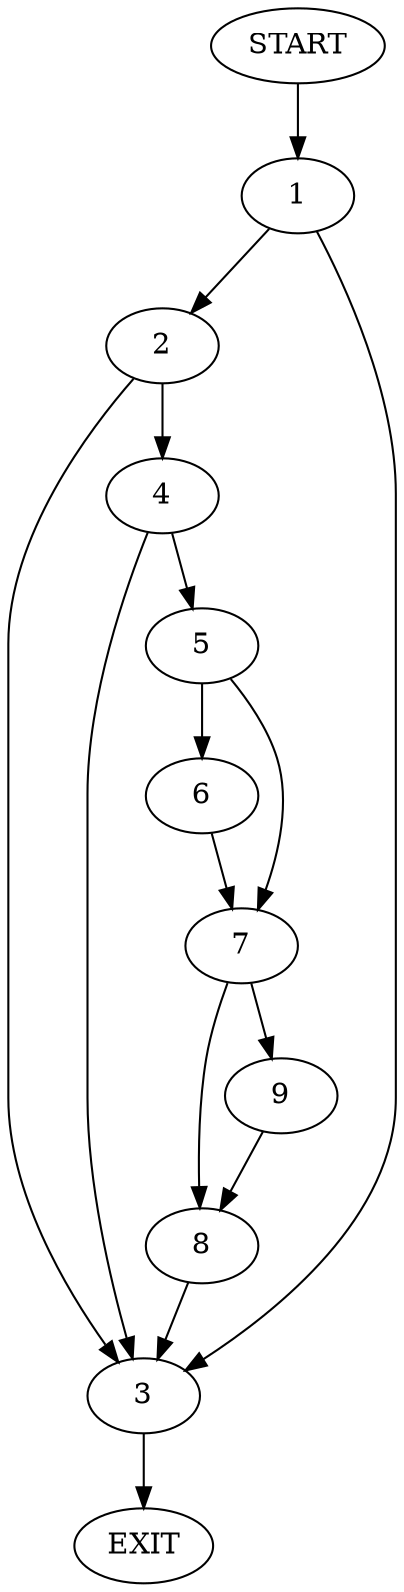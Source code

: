 digraph {
0 [label="START"]
10 [label="EXIT"]
0 -> 1
1 -> 2
1 -> 3
3 -> 10
2 -> 4
2 -> 3
4 -> 5
4 -> 3
5 -> 6
5 -> 7
6 -> 7
7 -> 8
7 -> 9
9 -> 8
8 -> 3
}
